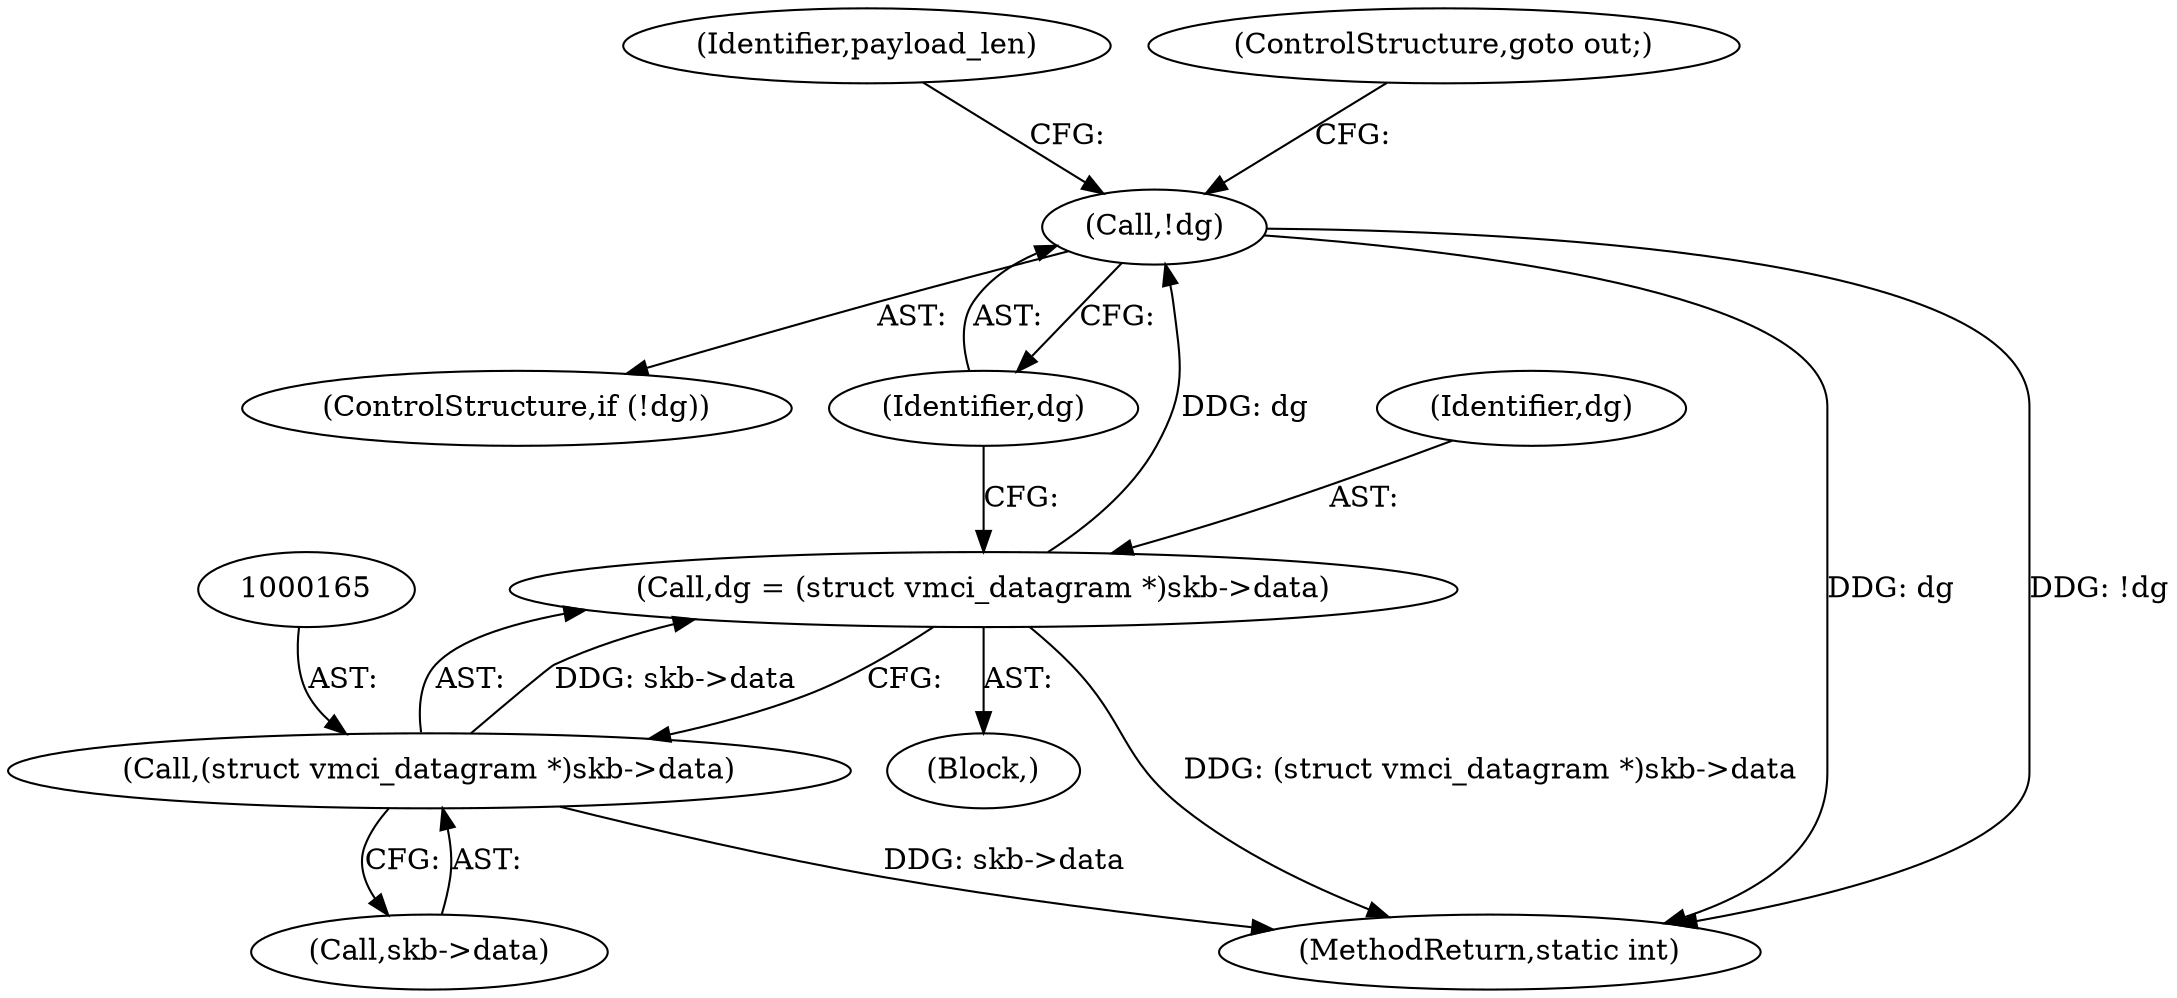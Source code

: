 digraph "0_linux_680d04e0ba7e926233e3b9cee59125ce181f66ba@pointer" {
"1000170" [label="(Call,!dg)"];
"1000162" [label="(Call,dg = (struct vmci_datagram *)skb->data)"];
"1000164" [label="(Call,(struct vmci_datagram *)skb->data)"];
"1000169" [label="(ControlStructure,if (!dg))"];
"1000163" [label="(Identifier,dg)"];
"1000174" [label="(Identifier,payload_len)"];
"1000170" [label="(Call,!dg)"];
"1000171" [label="(Identifier,dg)"];
"1000166" [label="(Call,skb->data)"];
"1000164" [label="(Call,(struct vmci_datagram *)skb->data)"];
"1000111" [label="(Block,)"];
"1000162" [label="(Call,dg = (struct vmci_datagram *)skb->data)"];
"1000265" [label="(MethodReturn,static int)"];
"1000172" [label="(ControlStructure,goto out;)"];
"1000170" -> "1000169"  [label="AST: "];
"1000170" -> "1000171"  [label="CFG: "];
"1000171" -> "1000170"  [label="AST: "];
"1000172" -> "1000170"  [label="CFG: "];
"1000174" -> "1000170"  [label="CFG: "];
"1000170" -> "1000265"  [label="DDG: dg"];
"1000170" -> "1000265"  [label="DDG: !dg"];
"1000162" -> "1000170"  [label="DDG: dg"];
"1000162" -> "1000111"  [label="AST: "];
"1000162" -> "1000164"  [label="CFG: "];
"1000163" -> "1000162"  [label="AST: "];
"1000164" -> "1000162"  [label="AST: "];
"1000171" -> "1000162"  [label="CFG: "];
"1000162" -> "1000265"  [label="DDG: (struct vmci_datagram *)skb->data"];
"1000164" -> "1000162"  [label="DDG: skb->data"];
"1000164" -> "1000166"  [label="CFG: "];
"1000165" -> "1000164"  [label="AST: "];
"1000166" -> "1000164"  [label="AST: "];
"1000164" -> "1000265"  [label="DDG: skb->data"];
}
